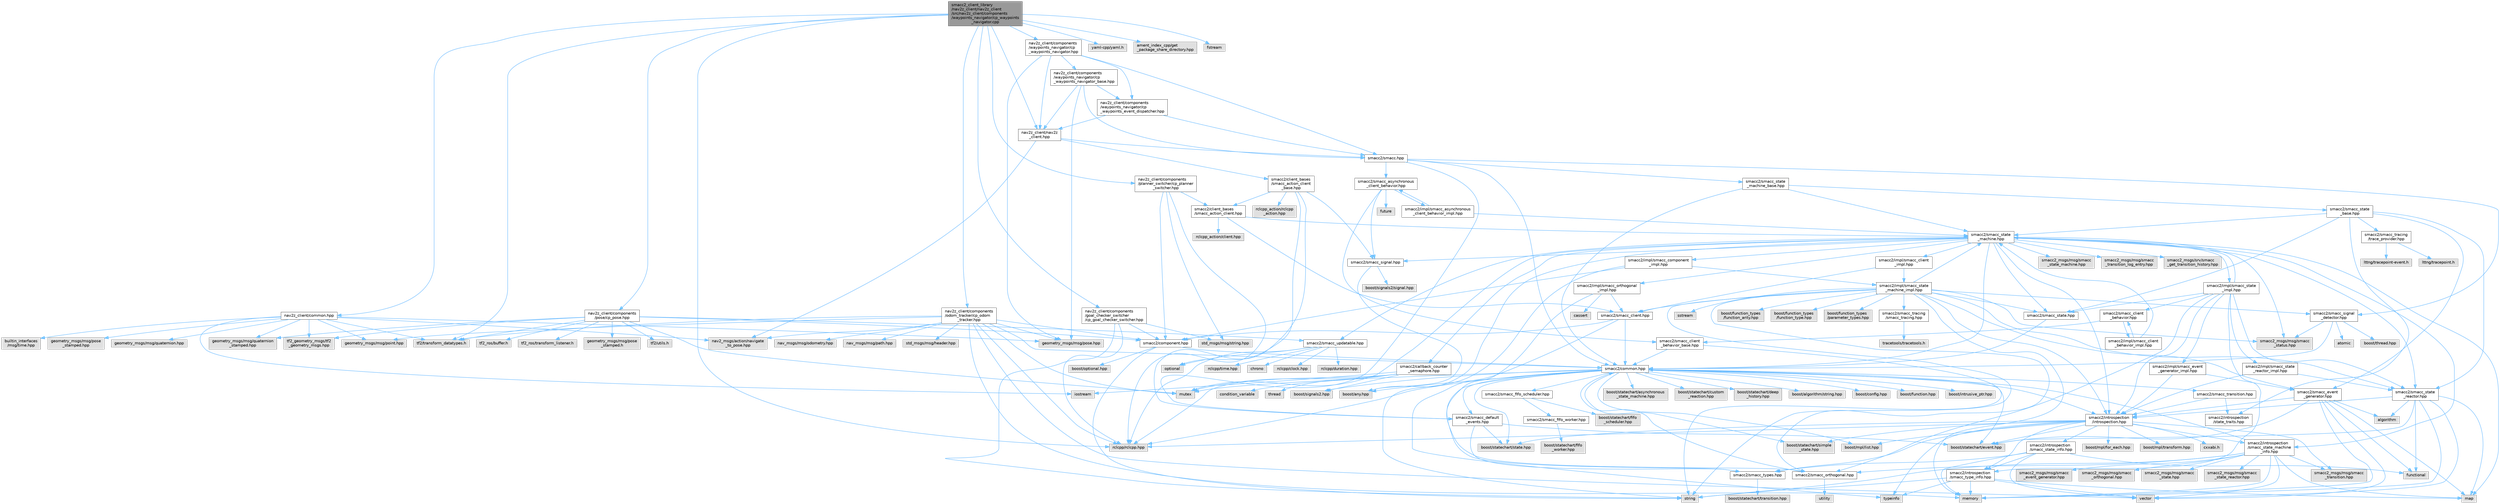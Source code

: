digraph "smacc2_client_library/nav2z_client/nav2z_client/src/nav2z_client/components/waypoints_navigator/cp_waypoints_navigator.cpp"
{
 // LATEX_PDF_SIZE
  bgcolor="transparent";
  edge [fontname=Helvetica,fontsize=10,labelfontname=Helvetica,labelfontsize=10];
  node [fontname=Helvetica,fontsize=10,shape=box,height=0.2,width=0.4];
  Node1 [label="smacc2_client_library\l/nav2z_client/nav2z_client\l/src/nav2z_client/components\l/waypoints_navigator/cp_waypoints\l_navigator.cpp",height=0.2,width=0.4,color="gray40", fillcolor="grey60", style="filled", fontcolor="black",tooltip=" "];
  Node1 -> Node2 [color="steelblue1",style="solid"];
  Node2 [label="tf2/transform_datatypes.h",height=0.2,width=0.4,color="grey60", fillcolor="#E0E0E0", style="filled",tooltip=" "];
  Node1 -> Node3 [color="steelblue1",style="solid"];
  Node3 [label="yaml-cpp/yaml.h",height=0.2,width=0.4,color="grey60", fillcolor="#E0E0E0", style="filled",tooltip=" "];
  Node1 -> Node4 [color="steelblue1",style="solid"];
  Node4 [label="ament_index_cpp/get\l_package_share_directory.hpp",height=0.2,width=0.4,color="grey60", fillcolor="#E0E0E0", style="filled",tooltip=" "];
  Node1 -> Node5 [color="steelblue1",style="solid"];
  Node5 [label="fstream",height=0.2,width=0.4,color="grey60", fillcolor="#E0E0E0", style="filled",tooltip=" "];
  Node1 -> Node6 [color="steelblue1",style="solid"];
  Node6 [label="nav2z_client/common.hpp",height=0.2,width=0.4,color="grey40", fillcolor="white", style="filled",URL="$client__library_2nav2z__client_2nav2z__client_2include_2nav2z__client_2common_8hpp.html",tooltip=" "];
  Node6 -> Node7 [color="steelblue1",style="solid"];
  Node7 [label="iostream",height=0.2,width=0.4,color="grey60", fillcolor="#E0E0E0", style="filled",tooltip=" "];
  Node6 -> Node2 [color="steelblue1",style="solid"];
  Node6 -> Node8 [color="steelblue1",style="solid"];
  Node8 [label="builtin_interfaces\l/msg/time.hpp",height=0.2,width=0.4,color="grey60", fillcolor="#E0E0E0", style="filled",tooltip=" "];
  Node6 -> Node9 [color="steelblue1",style="solid"];
  Node9 [label="geometry_msgs/msg/point.hpp",height=0.2,width=0.4,color="grey60", fillcolor="#E0E0E0", style="filled",tooltip=" "];
  Node6 -> Node10 [color="steelblue1",style="solid"];
  Node10 [label="geometry_msgs/msg/pose.hpp",height=0.2,width=0.4,color="grey60", fillcolor="#E0E0E0", style="filled",tooltip=" "];
  Node6 -> Node11 [color="steelblue1",style="solid"];
  Node11 [label="geometry_msgs/msg/pose\l_stamped.hpp",height=0.2,width=0.4,color="grey60", fillcolor="#E0E0E0", style="filled",tooltip=" "];
  Node6 -> Node12 [color="steelblue1",style="solid"];
  Node12 [label="geometry_msgs/msg/quaternion.hpp",height=0.2,width=0.4,color="grey60", fillcolor="#E0E0E0", style="filled",tooltip=" "];
  Node6 -> Node13 [color="steelblue1",style="solid"];
  Node13 [label="geometry_msgs/msg/quaternion\l_stamped.hpp",height=0.2,width=0.4,color="grey60", fillcolor="#E0E0E0", style="filled",tooltip=" "];
  Node6 -> Node14 [color="steelblue1",style="solid"];
  Node14 [label="nav2_msgs/action/navigate\l_to_pose.hpp",height=0.2,width=0.4,color="grey60", fillcolor="#E0E0E0", style="filled",tooltip=" "];
  Node6 -> Node15 [color="steelblue1",style="solid"];
  Node15 [label="tf2_geometry_msgs/tf2\l_geometry_msgs.hpp",height=0.2,width=0.4,color="grey60", fillcolor="#E0E0E0", style="filled",tooltip=" "];
  Node1 -> Node16 [color="steelblue1",style="solid"];
  Node16 [label="nav2z_client/components\l/goal_checker_switcher\l/cp_goal_checker_switcher.hpp",height=0.2,width=0.4,color="grey40", fillcolor="white", style="filled",URL="$cp__goal__checker__switcher_8hpp.html",tooltip=" "];
  Node16 -> Node17 [color="steelblue1",style="solid"];
  Node17 [label="string",height=0.2,width=0.4,color="grey60", fillcolor="#E0E0E0", style="filled",tooltip=" "];
  Node16 -> Node18 [color="steelblue1",style="solid"];
  Node18 [label="rclcpp/rclcpp.hpp",height=0.2,width=0.4,color="grey60", fillcolor="#E0E0E0", style="filled",tooltip=" "];
  Node16 -> Node19 [color="steelblue1",style="solid"];
  Node19 [label="smacc2/component.hpp",height=0.2,width=0.4,color="grey40", fillcolor="white", style="filled",URL="$component_8hpp.html",tooltip=" "];
  Node19 -> Node17 [color="steelblue1",style="solid"];
  Node19 -> Node20 [color="steelblue1",style="solid"];
  Node20 [label="boost/optional.hpp",height=0.2,width=0.4,color="grey60", fillcolor="#E0E0E0", style="filled",tooltip=" "];
  Node19 -> Node21 [color="steelblue1",style="solid"];
  Node21 [label="smacc2/common.hpp",height=0.2,width=0.4,color="grey40", fillcolor="white", style="filled",URL="$include_2smacc2_2common_8hpp.html",tooltip=" "];
  Node21 -> Node22 [color="steelblue1",style="solid"];
  Node22 [label="boost/statechart/asynchronous\l_state_machine.hpp",height=0.2,width=0.4,color="grey60", fillcolor="#E0E0E0", style="filled",tooltip=" "];
  Node21 -> Node23 [color="steelblue1",style="solid"];
  Node23 [label="boost/statechart/custom\l_reaction.hpp",height=0.2,width=0.4,color="grey60", fillcolor="#E0E0E0", style="filled",tooltip=" "];
  Node21 -> Node24 [color="steelblue1",style="solid"];
  Node24 [label="boost/statechart/deep\l_history.hpp",height=0.2,width=0.4,color="grey60", fillcolor="#E0E0E0", style="filled",tooltip=" "];
  Node21 -> Node25 [color="steelblue1",style="solid"];
  Node25 [label="boost/statechart/event.hpp",height=0.2,width=0.4,color="grey60", fillcolor="#E0E0E0", style="filled",tooltip=" "];
  Node21 -> Node26 [color="steelblue1",style="solid"];
  Node26 [label="boost/statechart/simple\l_state.hpp",height=0.2,width=0.4,color="grey60", fillcolor="#E0E0E0", style="filled",tooltip=" "];
  Node21 -> Node27 [color="steelblue1",style="solid"];
  Node27 [label="boost/statechart/state.hpp",height=0.2,width=0.4,color="grey60", fillcolor="#E0E0E0", style="filled",tooltip=" "];
  Node21 -> Node28 [color="steelblue1",style="solid"];
  Node28 [label="boost/algorithm/string.hpp",height=0.2,width=0.4,color="grey60", fillcolor="#E0E0E0", style="filled",tooltip=" "];
  Node21 -> Node29 [color="steelblue1",style="solid"];
  Node29 [label="boost/any.hpp",height=0.2,width=0.4,color="grey60", fillcolor="#E0E0E0", style="filled",tooltip=" "];
  Node21 -> Node30 [color="steelblue1",style="solid"];
  Node30 [label="boost/config.hpp",height=0.2,width=0.4,color="grey60", fillcolor="#E0E0E0", style="filled",tooltip=" "];
  Node21 -> Node31 [color="steelblue1",style="solid"];
  Node31 [label="boost/function.hpp",height=0.2,width=0.4,color="grey60", fillcolor="#E0E0E0", style="filled",tooltip=" "];
  Node21 -> Node32 [color="steelblue1",style="solid"];
  Node32 [label="boost/intrusive_ptr.hpp",height=0.2,width=0.4,color="grey60", fillcolor="#E0E0E0", style="filled",tooltip=" "];
  Node21 -> Node33 [color="steelblue1",style="solid"];
  Node33 [label="boost/mpl/list.hpp",height=0.2,width=0.4,color="grey60", fillcolor="#E0E0E0", style="filled",tooltip=" "];
  Node21 -> Node34 [color="steelblue1",style="solid"];
  Node34 [label="boost/signals2.hpp",height=0.2,width=0.4,color="grey60", fillcolor="#E0E0E0", style="filled",tooltip=" "];
  Node21 -> Node35 [color="steelblue1",style="solid"];
  Node35 [label="mutex",height=0.2,width=0.4,color="grey60", fillcolor="#E0E0E0", style="filled",tooltip=" "];
  Node21 -> Node18 [color="steelblue1",style="solid"];
  Node21 -> Node36 [color="steelblue1",style="solid"];
  Node36 [label="smacc2/introspection\l/introspection.hpp",height=0.2,width=0.4,color="grey40", fillcolor="white", style="filled",URL="$introspection_8hpp.html",tooltip=" "];
  Node36 -> Node25 [color="steelblue1",style="solid"];
  Node36 -> Node26 [color="steelblue1",style="solid"];
  Node36 -> Node27 [color="steelblue1",style="solid"];
  Node36 -> Node37 [color="steelblue1",style="solid"];
  Node37 [label="boost/mpl/for_each.hpp",height=0.2,width=0.4,color="grey60", fillcolor="#E0E0E0", style="filled",tooltip=" "];
  Node36 -> Node33 [color="steelblue1",style="solid"];
  Node36 -> Node38 [color="steelblue1",style="solid"];
  Node38 [label="boost/mpl/transform.hpp",height=0.2,width=0.4,color="grey60", fillcolor="#E0E0E0", style="filled",tooltip=" "];
  Node36 -> Node18 [color="steelblue1",style="solid"];
  Node36 -> Node39 [color="steelblue1",style="solid"];
  Node39 [label="typeinfo",height=0.2,width=0.4,color="grey60", fillcolor="#E0E0E0", style="filled",tooltip=" "];
  Node36 -> Node40 [color="steelblue1",style="solid"];
  Node40 [label="smacc2/introspection\l/smacc_state_info.hpp",height=0.2,width=0.4,color="grey40", fillcolor="white", style="filled",URL="$smacc__state__info_8hpp.html",tooltip=" "];
  Node40 -> Node41 [color="steelblue1",style="solid"];
  Node41 [label="functional",height=0.2,width=0.4,color="grey60", fillcolor="#E0E0E0", style="filled",tooltip=" "];
  Node40 -> Node42 [color="steelblue1",style="solid"];
  Node42 [label="memory",height=0.2,width=0.4,color="grey60", fillcolor="#E0E0E0", style="filled",tooltip=" "];
  Node40 -> Node43 [color="steelblue1",style="solid"];
  Node43 [label="smacc2/introspection\l/smacc_type_info.hpp",height=0.2,width=0.4,color="grey40", fillcolor="white", style="filled",URL="$smacc__type__info_8hpp.html",tooltip=" "];
  Node43 -> Node44 [color="steelblue1",style="solid"];
  Node44 [label="map",height=0.2,width=0.4,color="grey60", fillcolor="#E0E0E0", style="filled",tooltip=" "];
  Node43 -> Node42 [color="steelblue1",style="solid"];
  Node43 -> Node17 [color="steelblue1",style="solid"];
  Node43 -> Node39 [color="steelblue1",style="solid"];
  Node43 -> Node45 [color="steelblue1",style="solid"];
  Node45 [label="vector",height=0.2,width=0.4,color="grey60", fillcolor="#E0E0E0", style="filled",tooltip=" "];
  Node40 -> Node46 [color="steelblue1",style="solid"];
  Node46 [label="smacc2/smacc_types.hpp",height=0.2,width=0.4,color="grey40", fillcolor="white", style="filled",URL="$smacc__types_8hpp.html",tooltip=" "];
  Node46 -> Node47 [color="steelblue1",style="solid"];
  Node47 [label="boost/statechart/transition.hpp",height=0.2,width=0.4,color="grey60", fillcolor="#E0E0E0", style="filled",tooltip=" "];
  Node40 -> Node45 [color="steelblue1",style="solid"];
  Node36 -> Node43 [color="steelblue1",style="solid"];
  Node36 -> Node46 [color="steelblue1",style="solid"];
  Node36 -> Node48 [color="steelblue1",style="solid"];
  Node48 [label="cxxabi.h",height=0.2,width=0.4,color="grey60", fillcolor="#E0E0E0", style="filled",tooltip=" "];
  Node36 -> Node49 [color="steelblue1",style="solid"];
  Node49 [label="smacc2_msgs/msg/smacc\l_transition.hpp",height=0.2,width=0.4,color="grey60", fillcolor="#E0E0E0", style="filled",tooltip=" "];
  Node36 -> Node50 [color="steelblue1",style="solid"];
  Node50 [label="smacc2/introspection\l/smacc_state_machine\l_info.hpp",height=0.2,width=0.4,color="grey40", fillcolor="white", style="filled",URL="$smacc__state__machine__info_8hpp.html",tooltip=" "];
  Node50 -> Node44 [color="steelblue1",style="solid"];
  Node50 -> Node42 [color="steelblue1",style="solid"];
  Node50 -> Node17 [color="steelblue1",style="solid"];
  Node50 -> Node45 [color="steelblue1",style="solid"];
  Node50 -> Node21 [color="steelblue1",style="solid"];
  Node50 -> Node51 [color="steelblue1",style="solid"];
  Node51 [label="smacc2/smacc_orthogonal.hpp",height=0.2,width=0.4,color="grey40", fillcolor="white", style="filled",URL="$smacc__orthogonal_8hpp.html",tooltip=" "];
  Node51 -> Node21 [color="steelblue1",style="solid"];
  Node51 -> Node52 [color="steelblue1",style="solid"];
  Node52 [label="utility",height=0.2,width=0.4,color="grey60", fillcolor="#E0E0E0", style="filled",tooltip=" "];
  Node50 -> Node53 [color="steelblue1",style="solid"];
  Node53 [label="smacc2_msgs/msg/smacc\l_event_generator.hpp",height=0.2,width=0.4,color="grey60", fillcolor="#E0E0E0", style="filled",tooltip=" "];
  Node50 -> Node54 [color="steelblue1",style="solid"];
  Node54 [label="smacc2_msgs/msg/smacc\l_orthogonal.hpp",height=0.2,width=0.4,color="grey60", fillcolor="#E0E0E0", style="filled",tooltip=" "];
  Node50 -> Node55 [color="steelblue1",style="solid"];
  Node55 [label="smacc2_msgs/msg/smacc\l_state.hpp",height=0.2,width=0.4,color="grey60", fillcolor="#E0E0E0", style="filled",tooltip=" "];
  Node50 -> Node56 [color="steelblue1",style="solid"];
  Node56 [label="smacc2_msgs/msg/smacc\l_state_reactor.hpp",height=0.2,width=0.4,color="grey60", fillcolor="#E0E0E0", style="filled",tooltip=" "];
  Node50 -> Node49 [color="steelblue1",style="solid"];
  Node21 -> Node57 [color="steelblue1",style="solid"];
  Node57 [label="smacc2/smacc_fifo_scheduler.hpp",height=0.2,width=0.4,color="grey40", fillcolor="white", style="filled",URL="$smacc__fifo__scheduler_8hpp.html",tooltip=" "];
  Node57 -> Node58 [color="steelblue1",style="solid"];
  Node58 [label="boost/statechart/fifo\l_scheduler.hpp",height=0.2,width=0.4,color="grey60", fillcolor="#E0E0E0", style="filled",tooltip=" "];
  Node57 -> Node59 [color="steelblue1",style="solid"];
  Node59 [label="smacc2/smacc_fifo_worker.hpp",height=0.2,width=0.4,color="grey40", fillcolor="white", style="filled",URL="$smacc__fifo__worker_8hpp.html",tooltip=" "];
  Node59 -> Node60 [color="steelblue1",style="solid"];
  Node60 [label="boost/statechart/fifo\l_worker.hpp",height=0.2,width=0.4,color="grey60", fillcolor="#E0E0E0", style="filled",tooltip=" "];
  Node21 -> Node46 [color="steelblue1",style="solid"];
  Node21 -> Node61 [color="steelblue1",style="solid"];
  Node61 [label="smacc2/smacc_default\l_events.hpp",height=0.2,width=0.4,color="grey40", fillcolor="white", style="filled",URL="$smacc__default__events_8hpp.html",tooltip=" "];
  Node61 -> Node46 [color="steelblue1",style="solid"];
  Node61 -> Node25 [color="steelblue1",style="solid"];
  Node61 -> Node27 [color="steelblue1",style="solid"];
  Node21 -> Node62 [color="steelblue1",style="solid"];
  Node62 [label="smacc2/smacc_transition.hpp",height=0.2,width=0.4,color="grey40", fillcolor="white", style="filled",URL="$smacc__transition_8hpp.html",tooltip=" "];
  Node62 -> Node36 [color="steelblue1",style="solid"];
  Node62 -> Node63 [color="steelblue1",style="solid"];
  Node63 [label="smacc2/introspection\l/state_traits.hpp",height=0.2,width=0.4,color="grey40", fillcolor="white", style="filled",URL="$state__traits_8hpp.html",tooltip=" "];
  Node16 -> Node64 [color="steelblue1",style="solid"];
  Node64 [label="std_msgs/msg/string.hpp",height=0.2,width=0.4,color="grey60", fillcolor="#E0E0E0", style="filled",tooltip=" "];
  Node1 -> Node65 [color="steelblue1",style="solid"];
  Node65 [label="nav2z_client/components\l/odom_tracker/cp_odom\l_tracker.hpp",height=0.2,width=0.4,color="grey40", fillcolor="white", style="filled",URL="$cp__odom__tracker_8hpp.html",tooltip=" "];
  Node65 -> Node2 [color="steelblue1",style="solid"];
  Node65 -> Node21 [color="steelblue1",style="solid"];
  Node65 -> Node19 [color="steelblue1",style="solid"];
  Node65 -> Node18 [color="steelblue1",style="solid"];
  Node65 -> Node42 [color="steelblue1",style="solid"];
  Node65 -> Node35 [color="steelblue1",style="solid"];
  Node65 -> Node45 [color="steelblue1",style="solid"];
  Node65 -> Node9 [color="steelblue1",style="solid"];
  Node65 -> Node10 [color="steelblue1",style="solid"];
  Node65 -> Node14 [color="steelblue1",style="solid"];
  Node65 -> Node66 [color="steelblue1",style="solid"];
  Node66 [label="nav_msgs/msg/odometry.hpp",height=0.2,width=0.4,color="grey60", fillcolor="#E0E0E0", style="filled",tooltip=" "];
  Node65 -> Node67 [color="steelblue1",style="solid"];
  Node67 [label="nav_msgs/msg/path.hpp",height=0.2,width=0.4,color="grey60", fillcolor="#E0E0E0", style="filled",tooltip=" "];
  Node65 -> Node68 [color="steelblue1",style="solid"];
  Node68 [label="std_msgs/msg/header.hpp",height=0.2,width=0.4,color="grey60", fillcolor="#E0E0E0", style="filled",tooltip=" "];
  Node1 -> Node69 [color="steelblue1",style="solid"];
  Node69 [label="nav2z_client/components\l/planner_switcher/cp_planner\l_switcher.hpp",height=0.2,width=0.4,color="grey40", fillcolor="white", style="filled",URL="$cp__planner__switcher_8hpp.html",tooltip=" "];
  Node69 -> Node18 [color="steelblue1",style="solid"];
  Node69 -> Node70 [color="steelblue1",style="solid"];
  Node70 [label="smacc2/client_bases\l/smacc_action_client.hpp",height=0.2,width=0.4,color="grey40", fillcolor="white", style="filled",URL="$smacc__action__client_8hpp.html",tooltip=" "];
  Node70 -> Node71 [color="steelblue1",style="solid"];
  Node71 [label="smacc2/smacc_client.hpp",height=0.2,width=0.4,color="grey40", fillcolor="white", style="filled",URL="$smacc__client_8hpp.html",tooltip=" "];
  Node71 -> Node21 [color="steelblue1",style="solid"];
  Node71 -> Node19 [color="steelblue1",style="solid"];
  Node71 -> Node39 [color="steelblue1",style="solid"];
  Node70 -> Node72 [color="steelblue1",style="solid"];
  Node72 [label="smacc2/smacc_state\l_machine.hpp",height=0.2,width=0.4,color="grey40", fillcolor="white", style="filled",URL="$smacc__state__machine_8hpp.html",tooltip=" "];
  Node72 -> Node29 [color="steelblue1",style="solid"];
  Node72 -> Node44 [color="steelblue1",style="solid"];
  Node72 -> Node35 [color="steelblue1",style="solid"];
  Node72 -> Node21 [color="steelblue1",style="solid"];
  Node72 -> Node36 [color="steelblue1",style="solid"];
  Node72 -> Node50 [color="steelblue1",style="solid"];
  Node72 -> Node73 [color="steelblue1",style="solid"];
  Node73 [label="smacc2/smacc_signal.hpp",height=0.2,width=0.4,color="grey40", fillcolor="white", style="filled",URL="$smacc__signal_8hpp.html",tooltip=" "];
  Node73 -> Node29 [color="steelblue1",style="solid"];
  Node73 -> Node74 [color="steelblue1",style="solid"];
  Node74 [label="boost/signals2/signal.hpp",height=0.2,width=0.4,color="grey60", fillcolor="#E0E0E0", style="filled",tooltip=" "];
  Node72 -> Node75 [color="steelblue1",style="solid"];
  Node75 [label="smacc2/smacc_updatable.hpp",height=0.2,width=0.4,color="grey40", fillcolor="white", style="filled",URL="$smacc__updatable_8hpp.html",tooltip=" "];
  Node75 -> Node76 [color="steelblue1",style="solid"];
  Node76 [label="chrono",height=0.2,width=0.4,color="grey60", fillcolor="#E0E0E0", style="filled",tooltip=" "];
  Node75 -> Node77 [color="steelblue1",style="solid"];
  Node77 [label="optional",height=0.2,width=0.4,color="grey60", fillcolor="#E0E0E0", style="filled",tooltip=" "];
  Node75 -> Node78 [color="steelblue1",style="solid"];
  Node78 [label="rclcpp/clock.hpp",height=0.2,width=0.4,color="grey60", fillcolor="#E0E0E0", style="filled",tooltip=" "];
  Node75 -> Node79 [color="steelblue1",style="solid"];
  Node79 [label="rclcpp/duration.hpp",height=0.2,width=0.4,color="grey60", fillcolor="#E0E0E0", style="filled",tooltip=" "];
  Node75 -> Node18 [color="steelblue1",style="solid"];
  Node75 -> Node80 [color="steelblue1",style="solid"];
  Node80 [label="rclcpp/time.hpp",height=0.2,width=0.4,color="grey60", fillcolor="#E0E0E0", style="filled",tooltip=" "];
  Node72 -> Node81 [color="steelblue1",style="solid"];
  Node81 [label="smacc2_msgs/msg/smacc\l_state_machine.hpp",height=0.2,width=0.4,color="grey60", fillcolor="#E0E0E0", style="filled",tooltip=" "];
  Node72 -> Node82 [color="steelblue1",style="solid"];
  Node82 [label="smacc2_msgs/msg/smacc\l_status.hpp",height=0.2,width=0.4,color="grey60", fillcolor="#E0E0E0", style="filled",tooltip=" "];
  Node72 -> Node83 [color="steelblue1",style="solid"];
  Node83 [label="smacc2_msgs/msg/smacc\l_transition_log_entry.hpp",height=0.2,width=0.4,color="grey60", fillcolor="#E0E0E0", style="filled",tooltip=" "];
  Node72 -> Node84 [color="steelblue1",style="solid"];
  Node84 [label="smacc2_msgs/srv/smacc\l_get_transition_history.hpp",height=0.2,width=0.4,color="grey60", fillcolor="#E0E0E0", style="filled",tooltip=" "];
  Node72 -> Node85 [color="steelblue1",style="solid"];
  Node85 [label="smacc2/callback_counter\l_semaphore.hpp",height=0.2,width=0.4,color="grey40", fillcolor="white", style="filled",URL="$callback__counter__semaphore_8hpp.html",tooltip=" "];
  Node85 -> Node34 [color="steelblue1",style="solid"];
  Node85 -> Node86 [color="steelblue1",style="solid"];
  Node86 [label="condition_variable",height=0.2,width=0.4,color="grey60", fillcolor="#E0E0E0", style="filled",tooltip=" "];
  Node85 -> Node7 [color="steelblue1",style="solid"];
  Node85 -> Node35 [color="steelblue1",style="solid"];
  Node85 -> Node18 [color="steelblue1",style="solid"];
  Node85 -> Node87 [color="steelblue1",style="solid"];
  Node87 [label="thread",height=0.2,width=0.4,color="grey60", fillcolor="#E0E0E0", style="filled",tooltip=" "];
  Node72 -> Node88 [color="steelblue1",style="solid"];
  Node88 [label="smacc2/smacc_state.hpp",height=0.2,width=0.4,color="grey40", fillcolor="white", style="filled",URL="$smacc__state_8hpp.html",tooltip=" "];
  Node88 -> Node21 [color="steelblue1",style="solid"];
  Node72 -> Node89 [color="steelblue1",style="solid"];
  Node89 [label="smacc2/smacc_state\l_reactor.hpp",height=0.2,width=0.4,color="grey40", fillcolor="white", style="filled",URL="$smacc__state__reactor_8hpp.html",tooltip=" "];
  Node89 -> Node90 [color="steelblue1",style="solid"];
  Node90 [label="algorithm",height=0.2,width=0.4,color="grey60", fillcolor="#E0E0E0", style="filled",tooltip=" "];
  Node89 -> Node25 [color="steelblue1",style="solid"];
  Node89 -> Node41 [color="steelblue1",style="solid"];
  Node89 -> Node44 [color="steelblue1",style="solid"];
  Node89 -> Node42 [color="steelblue1",style="solid"];
  Node89 -> Node36 [color="steelblue1",style="solid"];
  Node89 -> Node45 [color="steelblue1",style="solid"];
  Node72 -> Node91 [color="steelblue1",style="solid"];
  Node91 [label="smacc2/impl/smacc_client\l_impl.hpp",height=0.2,width=0.4,color="grey40", fillcolor="white", style="filled",URL="$smacc__client__impl_8hpp.html",tooltip=" "];
  Node91 -> Node92 [color="steelblue1",style="solid"];
  Node92 [label="smacc2/impl/smacc_state\l_machine_impl.hpp",height=0.2,width=0.4,color="grey40", fillcolor="white", style="filled",URL="$smacc__state__machine__impl_8hpp.html",tooltip=" "];
  Node92 -> Node42 [color="steelblue1",style="solid"];
  Node92 -> Node93 [color="steelblue1",style="solid"];
  Node93 [label="sstream",height=0.2,width=0.4,color="grey60", fillcolor="#E0E0E0", style="filled",tooltip=" "];
  Node92 -> Node17 [color="steelblue1",style="solid"];
  Node92 -> Node36 [color="steelblue1",style="solid"];
  Node92 -> Node71 [color="steelblue1",style="solid"];
  Node92 -> Node94 [color="steelblue1",style="solid"];
  Node94 [label="smacc2/smacc_event\l_generator.hpp",height=0.2,width=0.4,color="grey40", fillcolor="white", style="filled",URL="$smacc__event__generator_8hpp.html",tooltip=" "];
  Node94 -> Node90 [color="steelblue1",style="solid"];
  Node94 -> Node25 [color="steelblue1",style="solid"];
  Node94 -> Node41 [color="steelblue1",style="solid"];
  Node94 -> Node44 [color="steelblue1",style="solid"];
  Node94 -> Node42 [color="steelblue1",style="solid"];
  Node94 -> Node36 [color="steelblue1",style="solid"];
  Node94 -> Node45 [color="steelblue1",style="solid"];
  Node92 -> Node51 [color="steelblue1",style="solid"];
  Node92 -> Node95 [color="steelblue1",style="solid"];
  Node95 [label="smacc2/smacc_signal\l_detector.hpp",height=0.2,width=0.4,color="grey40", fillcolor="white", style="filled",URL="$smacc__signal__detector_8hpp.html",tooltip=" "];
  Node95 -> Node96 [color="steelblue1",style="solid"];
  Node96 [label="atomic",height=0.2,width=0.4,color="grey60", fillcolor="#E0E0E0", style="filled",tooltip=" "];
  Node95 -> Node97 [color="steelblue1",style="solid"];
  Node97 [label="boost/thread.hpp",height=0.2,width=0.4,color="grey60", fillcolor="#E0E0E0", style="filled",tooltip=" "];
  Node95 -> Node21 [color="steelblue1",style="solid"];
  Node95 -> Node82 [color="steelblue1",style="solid"];
  Node92 -> Node88 [color="steelblue1",style="solid"];
  Node92 -> Node72 [color="steelblue1",style="solid"];
  Node92 -> Node89 [color="steelblue1",style="solid"];
  Node92 -> Node98 [color="steelblue1",style="solid"];
  Node98 [label="boost/function_types\l/function_arity.hpp",height=0.2,width=0.4,color="grey60", fillcolor="#E0E0E0", style="filled",tooltip=" "];
  Node92 -> Node99 [color="steelblue1",style="solid"];
  Node99 [label="boost/function_types\l/function_type.hpp",height=0.2,width=0.4,color="grey60", fillcolor="#E0E0E0", style="filled",tooltip=" "];
  Node92 -> Node100 [color="steelblue1",style="solid"];
  Node100 [label="boost/function_types\l/parameter_types.hpp",height=0.2,width=0.4,color="grey60", fillcolor="#E0E0E0", style="filled",tooltip=" "];
  Node92 -> Node101 [color="steelblue1",style="solid"];
  Node101 [label="smacc2/smacc_tracing\l/smacc_tracing.hpp",height=0.2,width=0.4,color="grey40", fillcolor="white", style="filled",URL="$smacc__tracing_8hpp.html",tooltip=" "];
  Node101 -> Node102 [color="steelblue1",style="solid"];
  Node102 [label="tracetools/tracetools.h",height=0.2,width=0.4,color="grey60", fillcolor="#E0E0E0", style="filled",tooltip=" "];
  Node92 -> Node82 [color="steelblue1",style="solid"];
  Node91 -> Node71 [color="steelblue1",style="solid"];
  Node72 -> Node103 [color="steelblue1",style="solid"];
  Node103 [label="smacc2/impl/smacc_component\l_impl.hpp",height=0.2,width=0.4,color="grey40", fillcolor="white", style="filled",URL="$smacc__component__impl_8hpp.html",tooltip=" "];
  Node103 -> Node17 [color="steelblue1",style="solid"];
  Node103 -> Node19 [color="steelblue1",style="solid"];
  Node103 -> Node92 [color="steelblue1",style="solid"];
  Node72 -> Node104 [color="steelblue1",style="solid"];
  Node104 [label="smacc2/impl/smacc_orthogonal\l_impl.hpp",height=0.2,width=0.4,color="grey40", fillcolor="white", style="filled",URL="$smacc__orthogonal__impl_8hpp.html",tooltip=" "];
  Node104 -> Node105 [color="steelblue1",style="solid"];
  Node105 [label="cassert",height=0.2,width=0.4,color="grey60", fillcolor="#E0E0E0", style="filled",tooltip=" "];
  Node104 -> Node71 [color="steelblue1",style="solid"];
  Node104 -> Node51 [color="steelblue1",style="solid"];
  Node72 -> Node106 [color="steelblue1",style="solid"];
  Node106 [label="smacc2/impl/smacc_state\l_impl.hpp",height=0.2,width=0.4,color="grey40", fillcolor="white", style="filled",URL="$smacc__state__impl_8hpp.html",tooltip=" "];
  Node106 -> Node36 [color="steelblue1",style="solid"];
  Node106 -> Node107 [color="steelblue1",style="solid"];
  Node107 [label="smacc2/smacc_client\l_behavior.hpp",height=0.2,width=0.4,color="grey40", fillcolor="white", style="filled",URL="$smacc__client__behavior_8hpp.html",tooltip=" "];
  Node107 -> Node108 [color="steelblue1",style="solid"];
  Node108 [label="smacc2/smacc_client\l_behavior_base.hpp",height=0.2,width=0.4,color="grey40", fillcolor="white", style="filled",URL="$smacc__client__behavior__base_8hpp.html",tooltip=" "];
  Node108 -> Node17 [color="steelblue1",style="solid"];
  Node108 -> Node21 [color="steelblue1",style="solid"];
  Node107 -> Node109 [color="steelblue1",style="solid"];
  Node109 [label="smacc2/impl/smacc_client\l_behavior_impl.hpp",height=0.2,width=0.4,color="grey40", fillcolor="white", style="filled",URL="$smacc__client__behavior__impl_8hpp.html",tooltip=" "];
  Node109 -> Node107 [color="steelblue1",style="solid"];
  Node109 -> Node72 [color="steelblue1",style="solid"];
  Node106 -> Node51 [color="steelblue1",style="solid"];
  Node106 -> Node88 [color="steelblue1",style="solid"];
  Node106 -> Node89 [color="steelblue1",style="solid"];
  Node106 -> Node43 [color="steelblue1",style="solid"];
  Node106 -> Node72 [color="steelblue1",style="solid"];
  Node106 -> Node110 [color="steelblue1",style="solid"];
  Node110 [label="smacc2/impl/smacc_event\l_generator_impl.hpp",height=0.2,width=0.4,color="grey40", fillcolor="white", style="filled",URL="$smacc__event__generator__impl_8hpp.html",tooltip=" "];
  Node110 -> Node36 [color="steelblue1",style="solid"];
  Node110 -> Node94 [color="steelblue1",style="solid"];
  Node106 -> Node111 [color="steelblue1",style="solid"];
  Node111 [label="smacc2/impl/smacc_state\l_reactor_impl.hpp",height=0.2,width=0.4,color="grey40", fillcolor="white", style="filled",URL="$smacc__state__reactor__impl_8hpp.html",tooltip=" "];
  Node111 -> Node36 [color="steelblue1",style="solid"];
  Node111 -> Node89 [color="steelblue1",style="solid"];
  Node70 -> Node112 [color="steelblue1",style="solid"];
  Node112 [label="rclcpp_action/client.hpp",height=0.2,width=0.4,color="grey60", fillcolor="#E0E0E0", style="filled",tooltip=" "];
  Node69 -> Node19 [color="steelblue1",style="solid"];
  Node69 -> Node64 [color="steelblue1",style="solid"];
  Node1 -> Node113 [color="steelblue1",style="solid"];
  Node113 [label="nav2z_client/components\l/pose/cp_pose.hpp",height=0.2,width=0.4,color="grey40", fillcolor="white", style="filled",URL="$cp__pose_8hpp.html",tooltip=" "];
  Node113 -> Node35 [color="steelblue1",style="solid"];
  Node113 -> Node114 [color="steelblue1",style="solid"];
  Node114 [label="geometry_msgs/msg/pose\l_stamped.h",height=0.2,width=0.4,color="grey60", fillcolor="#E0E0E0", style="filled",tooltip=" "];
  Node113 -> Node2 [color="steelblue1",style="solid"];
  Node113 -> Node115 [color="steelblue1",style="solid"];
  Node115 [label="tf2/utils.h",height=0.2,width=0.4,color="grey60", fillcolor="#E0E0E0", style="filled",tooltip=" "];
  Node113 -> Node116 [color="steelblue1",style="solid"];
  Node116 [label="tf2_ros/buffer.h",height=0.2,width=0.4,color="grey60", fillcolor="#E0E0E0", style="filled",tooltip=" "];
  Node113 -> Node117 [color="steelblue1",style="solid"];
  Node117 [label="tf2_ros/transform_listener.h",height=0.2,width=0.4,color="grey60", fillcolor="#E0E0E0", style="filled",tooltip=" "];
  Node113 -> Node13 [color="steelblue1",style="solid"];
  Node113 -> Node15 [color="steelblue1",style="solid"];
  Node113 -> Node19 [color="steelblue1",style="solid"];
  Node113 -> Node75 [color="steelblue1",style="solid"];
  Node1 -> Node118 [color="steelblue1",style="solid"];
  Node118 [label="nav2z_client/components\l/waypoints_navigator/cp\l_waypoints_navigator.hpp",height=0.2,width=0.4,color="grey40", fillcolor="white", style="filled",URL="$cp__waypoints__navigator_8hpp.html",tooltip=" "];
  Node118 -> Node119 [color="steelblue1",style="solid"];
  Node119 [label="nav2z_client/components\l/waypoints_navigator/cp\l_waypoints_event_dispatcher.hpp",height=0.2,width=0.4,color="grey40", fillcolor="white", style="filled",URL="$cp__waypoints__event__dispatcher_8hpp.html",tooltip=" "];
  Node119 -> Node120 [color="steelblue1",style="solid"];
  Node120 [label="nav2z_client/nav2z\l_client.hpp",height=0.2,width=0.4,color="grey40", fillcolor="white", style="filled",URL="$nav2z__client_8hpp.html",tooltip=" "];
  Node120 -> Node121 [color="steelblue1",style="solid"];
  Node121 [label="smacc2/client_bases\l/smacc_action_client\l_base.hpp",height=0.2,width=0.4,color="grey40", fillcolor="white", style="filled",URL="$smacc__action__client__base_8hpp.html",tooltip=" "];
  Node121 -> Node70 [color="steelblue1",style="solid"];
  Node121 -> Node61 [color="steelblue1",style="solid"];
  Node121 -> Node73 [color="steelblue1",style="solid"];
  Node121 -> Node77 [color="steelblue1",style="solid"];
  Node121 -> Node122 [color="steelblue1",style="solid"];
  Node122 [label="rclcpp_action/rclcpp\l_action.hpp",height=0.2,width=0.4,color="grey60", fillcolor="#E0E0E0", style="filled",tooltip=" "];
  Node120 -> Node123 [color="steelblue1",style="solid"];
  Node123 [label="smacc2/smacc.hpp",height=0.2,width=0.4,color="grey40", fillcolor="white", style="filled",URL="$smacc_8hpp.html",tooltip=" "];
  Node123 -> Node21 [color="steelblue1",style="solid"];
  Node123 -> Node124 [color="steelblue1",style="solid"];
  Node124 [label="smacc2/smacc_asynchronous\l_client_behavior.hpp",height=0.2,width=0.4,color="grey40", fillcolor="white", style="filled",URL="$smacc__asynchronous__client__behavior_8hpp.html",tooltip=" "];
  Node124 -> Node125 [color="steelblue1",style="solid"];
  Node125 [label="future",height=0.2,width=0.4,color="grey60", fillcolor="#E0E0E0", style="filled",tooltip=" "];
  Node124 -> Node108 [color="steelblue1",style="solid"];
  Node124 -> Node73 [color="steelblue1",style="solid"];
  Node124 -> Node126 [color="steelblue1",style="solid"];
  Node126 [label="smacc2/impl/smacc_asynchronous\l_client_behavior_impl.hpp",height=0.2,width=0.4,color="grey40", fillcolor="white", style="filled",URL="$smacc__asynchronous__client__behavior__impl_8hpp.html",tooltip=" "];
  Node126 -> Node124 [color="steelblue1",style="solid"];
  Node126 -> Node72 [color="steelblue1",style="solid"];
  Node123 -> Node61 [color="steelblue1",style="solid"];
  Node123 -> Node95 [color="steelblue1",style="solid"];
  Node123 -> Node127 [color="steelblue1",style="solid"];
  Node127 [label="smacc2/smacc_state\l_machine_base.hpp",height=0.2,width=0.4,color="grey40", fillcolor="white", style="filled",URL="$smacc__state__machine__base_8hpp.html",tooltip=" "];
  Node127 -> Node21 [color="steelblue1",style="solid"];
  Node127 -> Node128 [color="steelblue1",style="solid"];
  Node128 [label="smacc2/smacc_state\l_base.hpp",height=0.2,width=0.4,color="grey40", fillcolor="white", style="filled",URL="$smacc__state__base_8hpp.html",tooltip=" "];
  Node128 -> Node63 [color="steelblue1",style="solid"];
  Node128 -> Node94 [color="steelblue1",style="solid"];
  Node128 -> Node88 [color="steelblue1",style="solid"];
  Node128 -> Node72 [color="steelblue1",style="solid"];
  Node128 -> Node89 [color="steelblue1",style="solid"];
  Node128 -> Node129 [color="steelblue1",style="solid"];
  Node129 [label="smacc2/smacc_tracing\l/trace_provider.hpp",height=0.2,width=0.4,color="grey40", fillcolor="white", style="filled",URL="$trace__provider_8hpp.html",tooltip=" "];
  Node129 -> Node130 [color="steelblue1",style="solid"];
  Node130 [label="lttng/tracepoint.h",height=0.2,width=0.4,color="grey60", fillcolor="#E0E0E0", style="filled",tooltip=" "];
  Node129 -> Node131 [color="steelblue1",style="solid"];
  Node131 [label="lttng/tracepoint-event.h",height=0.2,width=0.4,color="grey60", fillcolor="#E0E0E0", style="filled",tooltip=" "];
  Node127 -> Node72 [color="steelblue1",style="solid"];
  Node120 -> Node14 [color="steelblue1",style="solid"];
  Node119 -> Node123 [color="steelblue1",style="solid"];
  Node118 -> Node120 [color="steelblue1",style="solid"];
  Node118 -> Node123 [color="steelblue1",style="solid"];
  Node118 -> Node10 [color="steelblue1",style="solid"];
  Node118 -> Node132 [color="steelblue1",style="solid"];
  Node132 [label="nav2z_client/components\l/waypoints_navigator/cp\l_waypoints_navigator_base.hpp",height=0.2,width=0.4,color="grey40", fillcolor="white", style="filled",URL="$cp__waypoints__navigator__base_8hpp.html",tooltip=" "];
  Node132 -> Node119 [color="steelblue1",style="solid"];
  Node132 -> Node120 [color="steelblue1",style="solid"];
  Node132 -> Node123 [color="steelblue1",style="solid"];
  Node132 -> Node10 [color="steelblue1",style="solid"];
  Node1 -> Node120 [color="steelblue1",style="solid"];
  Node1 -> Node18 [color="steelblue1",style="solid"];
}
